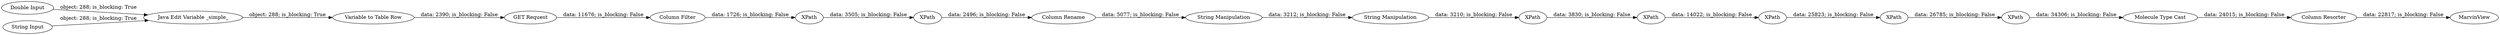 digraph {
	"1829173102268823117_871" [label="Double Input"]
	"-3978245799203454648_896" [label="String Manipulation"]
	"-3978245799203454648_888" [label=XPath]
	"-3978245799203454648_891" [label=XPath]
	"-3978245799203454648_886" [label=XPath]
	"-3978245799203454648_859" [label="Column Resorter"]
	"-3978245799203454648_887" [label=XPath]
	"-3978245799203454648_894" [label="Column Rename"]
	"-3978245799203454648_897" [label="String Manipulation"]
	"-3978245799203454648_890" [label=XPath]
	"-3978245799203454648_889" [label=XPath]
	"-3978245799203454648_866" [label="GET Request"]
	"-3978245799203454648_6" [label="Java Edit Variable _simple_"]
	"1829173102268823117_870" [label="String Input"]
	"1829173102268823117_869" [label=MarvinView]
	"-3978245799203454648_885" [label="Column Filter"]
	"-3978245799203454648_862" [label="Variable to Table Row"]
	"-3978245799203454648_849" [label="Molecule Type Cast"]
	"-3978245799203454648_892" [label=XPath]
	"-3978245799203454648_885" -> "-3978245799203454648_886" [label="data: 1726; is_blocking: False"]
	"-3978245799203454648_891" -> "-3978245799203454648_849" [label="data: 34306; is_blocking: False"]
	"-3978245799203454648_888" -> "-3978245799203454648_889" [label="data: 3830; is_blocking: False"]
	"-3978245799203454648_889" -> "-3978245799203454648_890" [label="data: 14022; is_blocking: False"]
	"-3978245799203454648_866" -> "-3978245799203454648_885" [label="data: 11676; is_blocking: False"]
	"-3978245799203454648_887" -> "-3978245799203454648_894" [label="data: 2496; is_blocking: False"]
	"1829173102268823117_871" -> "-3978245799203454648_6" [label="object: 288; is_blocking: True"]
	"-3978245799203454648_890" -> "-3978245799203454648_892" [label="data: 25823; is_blocking: False"]
	"-3978245799203454648_894" -> "-3978245799203454648_896" [label="data: 5077; is_blocking: False"]
	"-3978245799203454648_859" -> "1829173102268823117_869" [label="data: 22817; is_blocking: False"]
	"-3978245799203454648_862" -> "-3978245799203454648_866" [label="data: 2390; is_blocking: False"]
	"-3978245799203454648_897" -> "-3978245799203454648_888" [label="data: 3210; is_blocking: False"]
	"-3978245799203454648_892" -> "-3978245799203454648_891" [label="data: 26785; is_blocking: False"]
	"1829173102268823117_870" -> "-3978245799203454648_6" [label="object: 288; is_blocking: True"]
	"-3978245799203454648_886" -> "-3978245799203454648_887" [label="data: 3505; is_blocking: False"]
	"-3978245799203454648_6" -> "-3978245799203454648_862" [label="object: 288; is_blocking: True"]
	"-3978245799203454648_849" -> "-3978245799203454648_859" [label="data: 24015; is_blocking: False"]
	"-3978245799203454648_896" -> "-3978245799203454648_897" [label="data: 3212; is_blocking: False"]
	rankdir=LR
}
